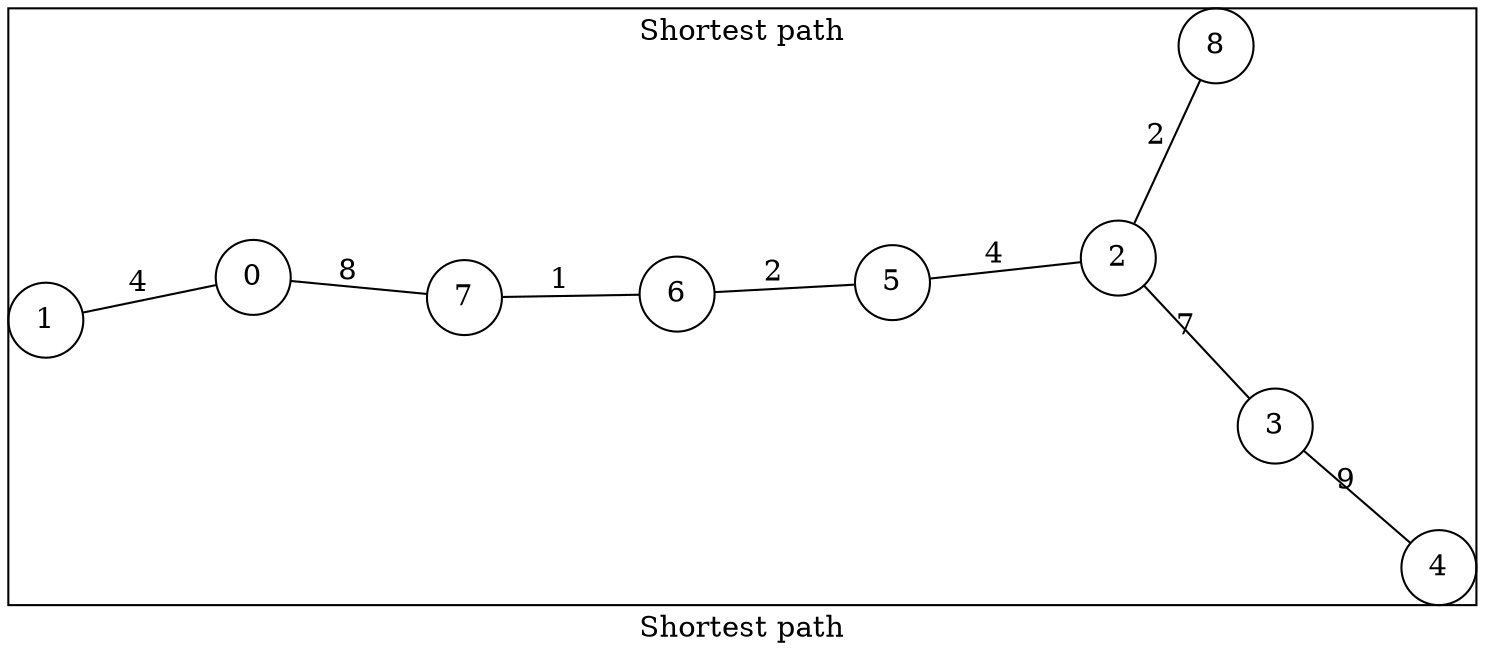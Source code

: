 graph _shortestPath{
	nodesep = 0.7
	layout = neato
	scale = 1.4
	node[shape = circle]
	label = "Shortest path"
	subgraph cluster_1{
		margin = 15
		7--6[label = "1"]
		6--5[label = "2"]
		8--2[label = "2"]
		0--1[label = "4"]
		2--5[label = "4"]
		2--3[label = "7"]
		0--7[label = "8"]
		3--4[label = "9"]
	}
}
